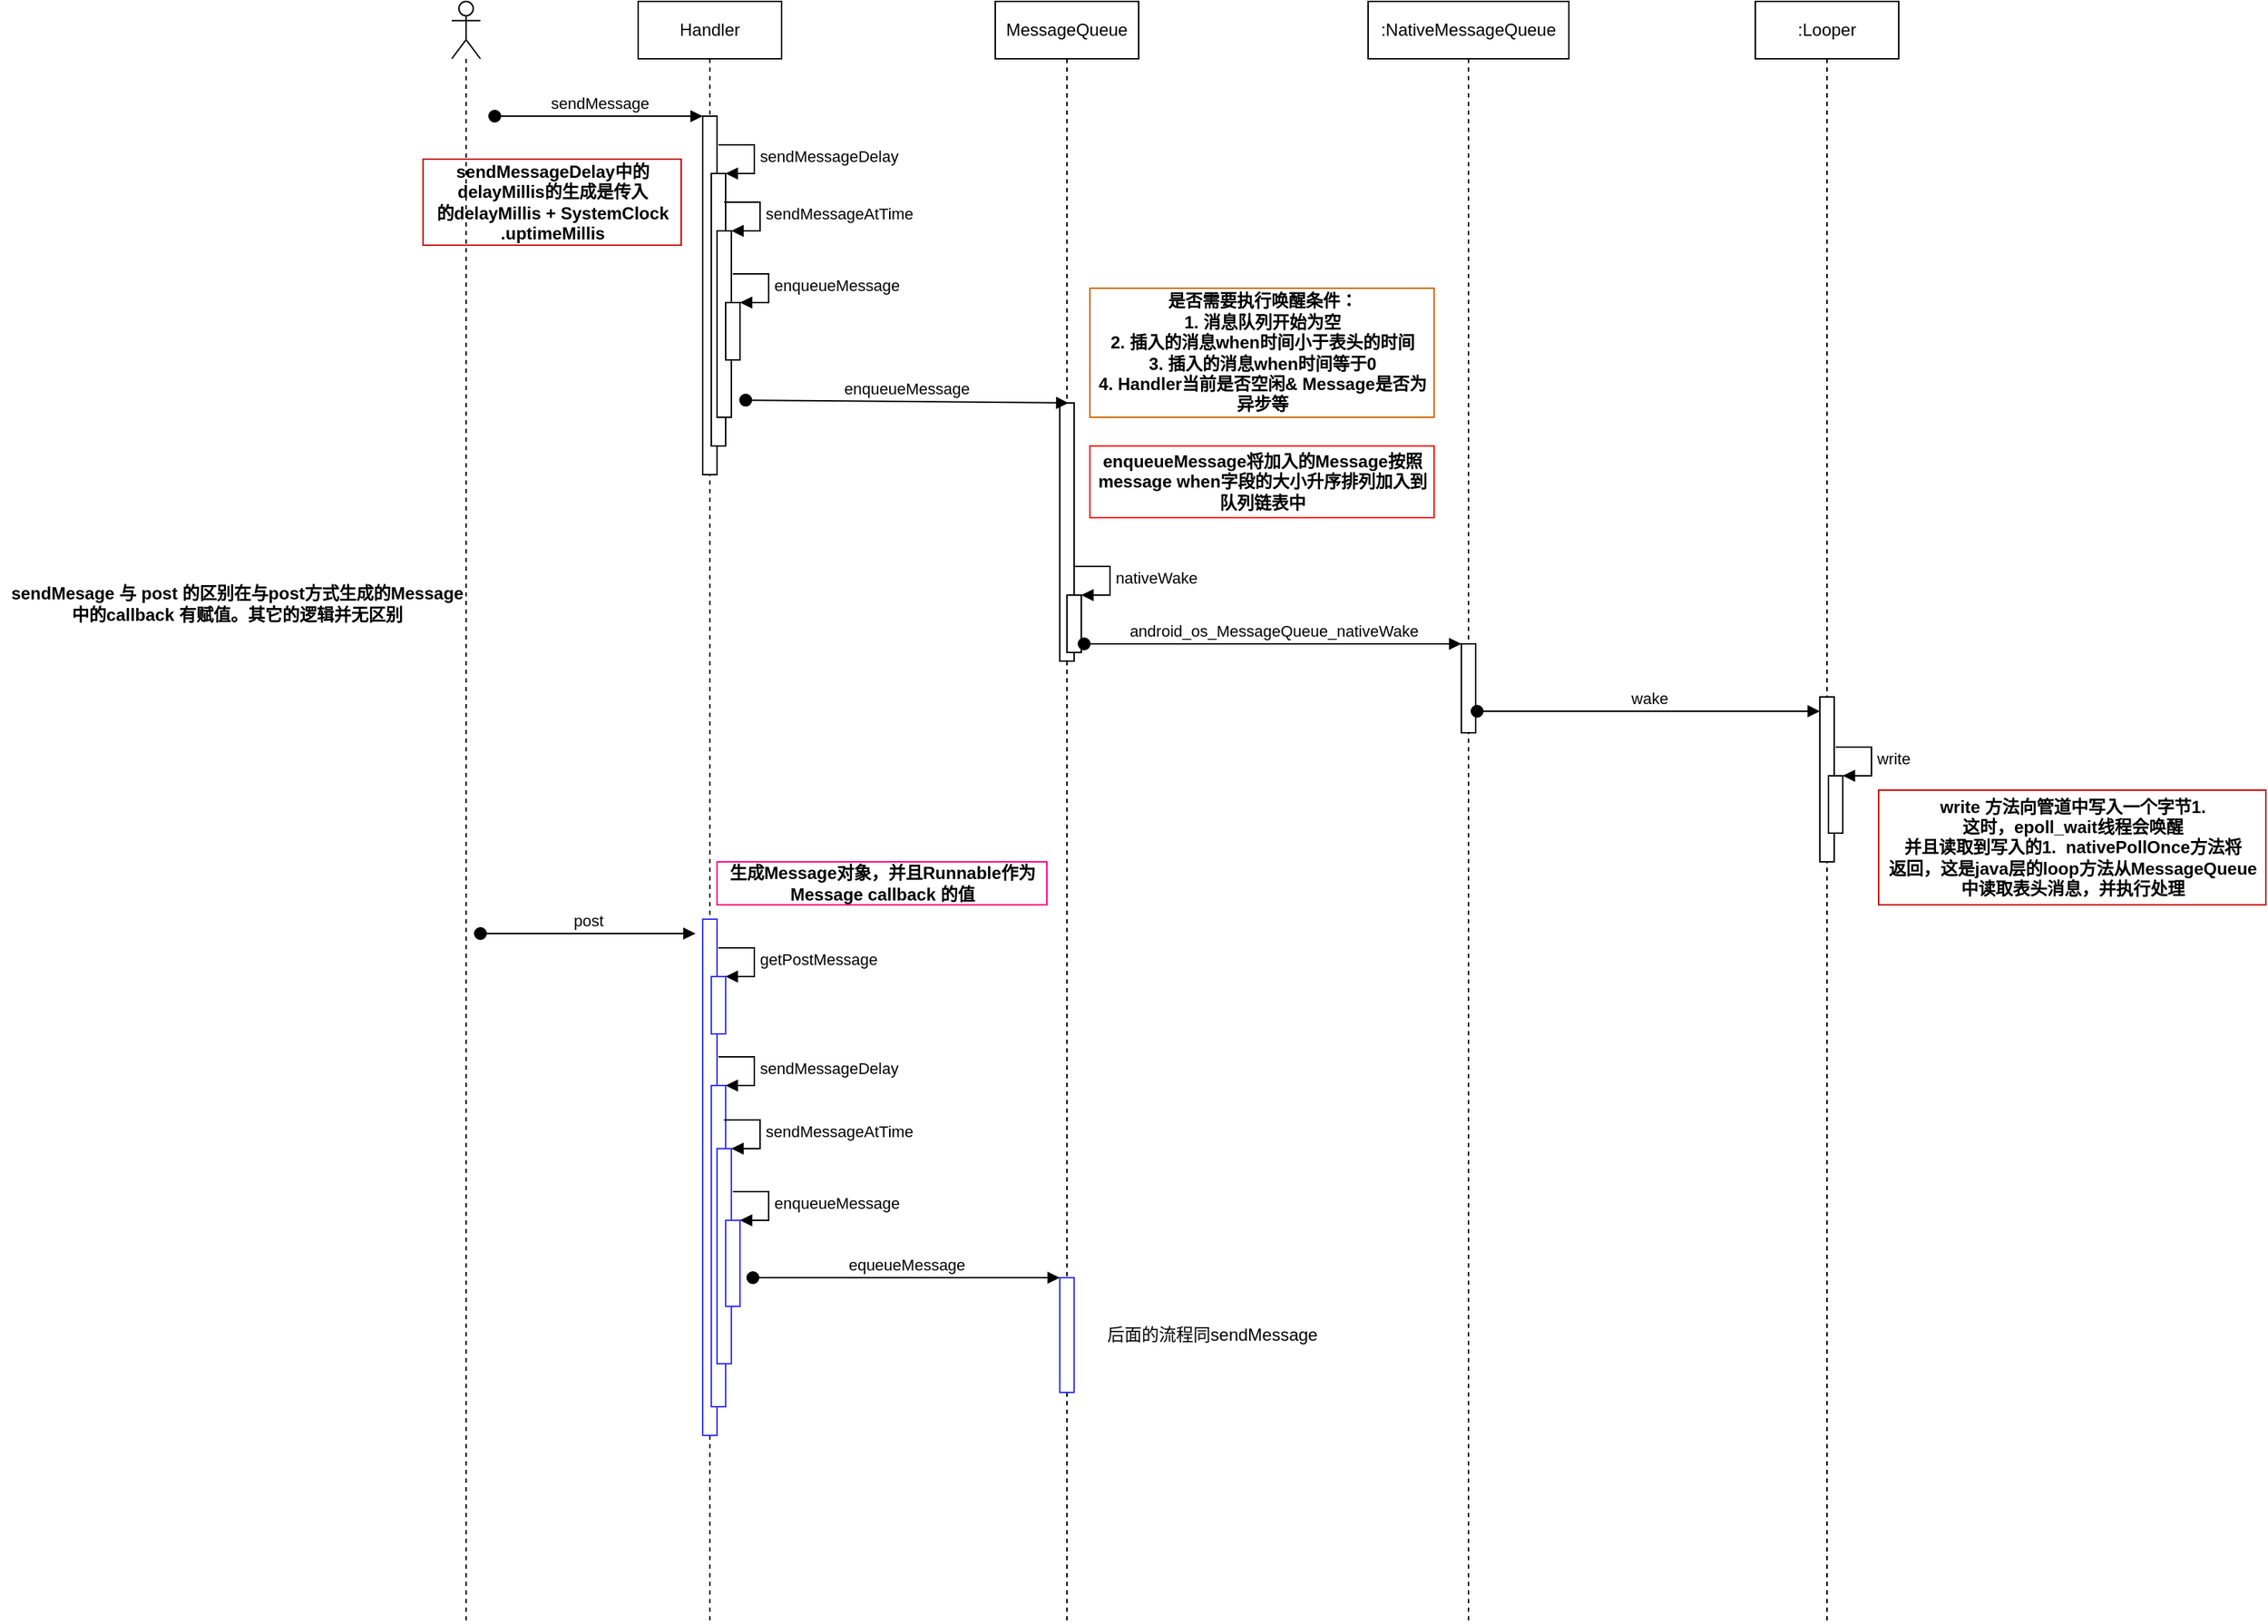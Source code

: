 <mxfile version="13.6.2" type="device"><diagram name="Page-1" id="e7e014a7-5840-1c2e-5031-d8a46d1fe8dd"><mxGraphModel dx="2271" dy="840" grid="1" gridSize="10" guides="1" tooltips="1" connect="1" arrows="1" fold="1" page="1" pageScale="1" pageWidth="1169" pageHeight="826" background="#ffffff" math="0" shadow="0"><root><mxCell id="0"/><mxCell id="1" parent="0"/><mxCell id="px6GltOsSlA-dRMLUN-m-41" value="Handler" style="shape=umlLifeline;perimeter=lifelinePerimeter;whiteSpace=wrap;html=1;container=1;collapsible=0;recursiveResize=0;outlineConnect=0;" vertex="1" parent="1"><mxGeometry x="290" y="30" width="100" height="1130" as="geometry"/></mxCell><mxCell id="px6GltOsSlA-dRMLUN-m-49" value="" style="html=1;points=[];perimeter=orthogonalPerimeter;" vertex="1" parent="px6GltOsSlA-dRMLUN-m-41"><mxGeometry x="45" y="80" width="10" height="250" as="geometry"/></mxCell><mxCell id="px6GltOsSlA-dRMLUN-m-50" value="sendMessage" style="html=1;verticalAlign=bottom;startArrow=oval;endArrow=block;startSize=8;" edge="1" target="px6GltOsSlA-dRMLUN-m-49" parent="px6GltOsSlA-dRMLUN-m-41"><mxGeometry relative="1" as="geometry"><mxPoint x="-100" y="80" as="sourcePoint"/></mxGeometry></mxCell><mxCell id="px6GltOsSlA-dRMLUN-m-51" value="" style="html=1;points=[];perimeter=orthogonalPerimeter;" vertex="1" parent="px6GltOsSlA-dRMLUN-m-41"><mxGeometry x="51" y="120" width="10" height="190" as="geometry"/></mxCell><mxCell id="px6GltOsSlA-dRMLUN-m-52" value="sendMessageDelay" style="edgeStyle=orthogonalEdgeStyle;html=1;align=left;spacingLeft=2;endArrow=block;rounded=0;entryX=1;entryY=0;" edge="1" target="px6GltOsSlA-dRMLUN-m-51" parent="px6GltOsSlA-dRMLUN-m-41"><mxGeometry relative="1" as="geometry"><mxPoint x="56" y="100" as="sourcePoint"/><Array as="points"><mxPoint x="81" y="100"/></Array></mxGeometry></mxCell><mxCell id="px6GltOsSlA-dRMLUN-m-53" value="" style="html=1;points=[];perimeter=orthogonalPerimeter;" vertex="1" parent="px6GltOsSlA-dRMLUN-m-41"><mxGeometry x="55" y="160" width="10" height="130" as="geometry"/></mxCell><mxCell id="px6GltOsSlA-dRMLUN-m-54" value="sendMessageAtTime" style="edgeStyle=orthogonalEdgeStyle;html=1;align=left;spacingLeft=2;endArrow=block;rounded=0;entryX=1;entryY=0;" edge="1" target="px6GltOsSlA-dRMLUN-m-53" parent="px6GltOsSlA-dRMLUN-m-41"><mxGeometry relative="1" as="geometry"><mxPoint x="60" y="140" as="sourcePoint"/><Array as="points"><mxPoint x="85" y="140"/></Array></mxGeometry></mxCell><mxCell id="px6GltOsSlA-dRMLUN-m-57" value="" style="html=1;points=[];perimeter=orthogonalPerimeter;" vertex="1" parent="px6GltOsSlA-dRMLUN-m-41"><mxGeometry x="61" y="210" width="10" height="40" as="geometry"/></mxCell><mxCell id="px6GltOsSlA-dRMLUN-m-58" value="enqueueMessage" style="edgeStyle=orthogonalEdgeStyle;html=1;align=left;spacingLeft=2;endArrow=block;rounded=0;entryX=1;entryY=0;" edge="1" target="px6GltOsSlA-dRMLUN-m-57" parent="px6GltOsSlA-dRMLUN-m-41"><mxGeometry relative="1" as="geometry"><mxPoint x="66" y="190" as="sourcePoint"/><Array as="points"><mxPoint x="91" y="190"/></Array></mxGeometry></mxCell><mxCell id="px6GltOsSlA-dRMLUN-m-73" value="" style="html=1;points=[];perimeter=orthogonalPerimeter;strokeColor=#3333FF;" vertex="1" parent="px6GltOsSlA-dRMLUN-m-41"><mxGeometry x="45" y="640" width="10" height="360" as="geometry"/></mxCell><mxCell id="px6GltOsSlA-dRMLUN-m-75" value="" style="html=1;points=[];perimeter=orthogonalPerimeter;strokeColor=#3333FF;" vertex="1" parent="px6GltOsSlA-dRMLUN-m-41"><mxGeometry x="51" y="680" width="10" height="40" as="geometry"/></mxCell><mxCell id="px6GltOsSlA-dRMLUN-m-76" value="getPostMessage" style="edgeStyle=orthogonalEdgeStyle;html=1;align=left;spacingLeft=2;endArrow=block;rounded=0;entryX=1;entryY=0;" edge="1" target="px6GltOsSlA-dRMLUN-m-75" parent="px6GltOsSlA-dRMLUN-m-41"><mxGeometry relative="1" as="geometry"><mxPoint x="56" y="660" as="sourcePoint"/><Array as="points"><mxPoint x="81" y="660"/></Array></mxGeometry></mxCell><mxCell id="px6GltOsSlA-dRMLUN-m-77" value="" style="html=1;points=[];perimeter=orthogonalPerimeter;strokeColor=#3333FF;" vertex="1" parent="px6GltOsSlA-dRMLUN-m-41"><mxGeometry x="51" y="756" width="10" height="224" as="geometry"/></mxCell><mxCell id="px6GltOsSlA-dRMLUN-m-78" value="sendMessageDelay" style="edgeStyle=orthogonalEdgeStyle;html=1;align=left;spacingLeft=2;endArrow=block;rounded=0;entryX=1;entryY=0;" edge="1" target="px6GltOsSlA-dRMLUN-m-77" parent="px6GltOsSlA-dRMLUN-m-41"><mxGeometry relative="1" as="geometry"><mxPoint x="56" y="736" as="sourcePoint"/><Array as="points"><mxPoint x="81" y="736"/></Array></mxGeometry></mxCell><mxCell id="px6GltOsSlA-dRMLUN-m-79" value="" style="html=1;points=[];perimeter=orthogonalPerimeter;strokeColor=#3333FF;" vertex="1" parent="px6GltOsSlA-dRMLUN-m-41"><mxGeometry x="55" y="800" width="10" height="150" as="geometry"/></mxCell><mxCell id="px6GltOsSlA-dRMLUN-m-80" value="sendMessageAtTime" style="edgeStyle=orthogonalEdgeStyle;html=1;align=left;spacingLeft=2;endArrow=block;rounded=0;entryX=1;entryY=0;" edge="1" target="px6GltOsSlA-dRMLUN-m-79" parent="px6GltOsSlA-dRMLUN-m-41"><mxGeometry relative="1" as="geometry"><mxPoint x="60" y="780" as="sourcePoint"/><Array as="points"><mxPoint x="85" y="780"/></Array></mxGeometry></mxCell><mxCell id="px6GltOsSlA-dRMLUN-m-81" value="" style="html=1;points=[];perimeter=orthogonalPerimeter;strokeColor=#3333FF;" vertex="1" parent="px6GltOsSlA-dRMLUN-m-41"><mxGeometry x="61" y="850" width="10" height="60" as="geometry"/></mxCell><mxCell id="px6GltOsSlA-dRMLUN-m-82" value="enqueueMessage" style="edgeStyle=orthogonalEdgeStyle;html=1;align=left;spacingLeft=2;endArrow=block;rounded=0;entryX=1;entryY=0;" edge="1" target="px6GltOsSlA-dRMLUN-m-81" parent="px6GltOsSlA-dRMLUN-m-41"><mxGeometry relative="1" as="geometry"><mxPoint x="66" y="830" as="sourcePoint"/><Array as="points"><mxPoint x="91" y="830"/></Array></mxGeometry></mxCell><mxCell id="px6GltOsSlA-dRMLUN-m-42" value="MessageQueue" style="shape=umlLifeline;perimeter=lifelinePerimeter;whiteSpace=wrap;html=1;container=1;collapsible=0;recursiveResize=0;outlineConnect=0;" vertex="1" parent="1"><mxGeometry x="539" y="30" width="100" height="1130" as="geometry"/></mxCell><mxCell id="px6GltOsSlA-dRMLUN-m-59" value="" style="html=1;points=[];perimeter=orthogonalPerimeter;" vertex="1" parent="px6GltOsSlA-dRMLUN-m-42"><mxGeometry x="45" y="280" width="10" height="180" as="geometry"/></mxCell><mxCell id="px6GltOsSlA-dRMLUN-m-63" value="" style="html=1;points=[];perimeter=orthogonalPerimeter;" vertex="1" parent="px6GltOsSlA-dRMLUN-m-42"><mxGeometry x="50" y="414" width="10" height="40" as="geometry"/></mxCell><mxCell id="px6GltOsSlA-dRMLUN-m-64" value="nativeWake" style="edgeStyle=orthogonalEdgeStyle;html=1;align=left;spacingLeft=2;endArrow=block;rounded=0;entryX=1;entryY=0;" edge="1" target="px6GltOsSlA-dRMLUN-m-63" parent="px6GltOsSlA-dRMLUN-m-42"><mxGeometry relative="1" as="geometry"><mxPoint x="55" y="394" as="sourcePoint"/><Array as="points"><mxPoint x="80" y="394"/></Array></mxGeometry></mxCell><mxCell id="px6GltOsSlA-dRMLUN-m-83" value="" style="html=1;points=[];perimeter=orthogonalPerimeter;strokeColor=#3333FF;" vertex="1" parent="px6GltOsSlA-dRMLUN-m-42"><mxGeometry x="45" y="890" width="10" height="80" as="geometry"/></mxCell><mxCell id="px6GltOsSlA-dRMLUN-m-43" value=":NativeMessageQueue" style="shape=umlLifeline;perimeter=lifelinePerimeter;whiteSpace=wrap;html=1;container=1;collapsible=0;recursiveResize=0;outlineConnect=0;" vertex="1" parent="1"><mxGeometry x="799" y="30" width="140" height="1130" as="geometry"/></mxCell><mxCell id="px6GltOsSlA-dRMLUN-m-61" value="" style="html=1;points=[];perimeter=orthogonalPerimeter;" vertex="1" parent="px6GltOsSlA-dRMLUN-m-43"><mxGeometry x="65" y="448" width="10" height="62" as="geometry"/></mxCell><mxCell id="px6GltOsSlA-dRMLUN-m-44" value=":Looper" style="shape=umlLifeline;perimeter=lifelinePerimeter;whiteSpace=wrap;html=1;container=1;collapsible=0;recursiveResize=0;outlineConnect=0;" vertex="1" parent="1"><mxGeometry x="1069" y="30" width="100" height="1130" as="geometry"/></mxCell><mxCell id="px6GltOsSlA-dRMLUN-m-65" value="" style="html=1;points=[];perimeter=orthogonalPerimeter;" vertex="1" parent="px6GltOsSlA-dRMLUN-m-44"><mxGeometry x="45" y="485" width="10" height="115" as="geometry"/></mxCell><mxCell id="px6GltOsSlA-dRMLUN-m-67" value="" style="html=1;points=[];perimeter=orthogonalPerimeter;" vertex="1" parent="px6GltOsSlA-dRMLUN-m-44"><mxGeometry x="51" y="540" width="10" height="40" as="geometry"/></mxCell><mxCell id="px6GltOsSlA-dRMLUN-m-68" value="write" style="edgeStyle=orthogonalEdgeStyle;html=1;align=left;spacingLeft=2;endArrow=block;rounded=0;entryX=1;entryY=0;" edge="1" target="px6GltOsSlA-dRMLUN-m-67" parent="px6GltOsSlA-dRMLUN-m-44"><mxGeometry relative="1" as="geometry"><mxPoint x="56" y="520" as="sourcePoint"/><Array as="points"><mxPoint x="81" y="520"/></Array></mxGeometry></mxCell><mxCell id="px6GltOsSlA-dRMLUN-m-47" value="" style="shape=umlLifeline;participant=umlActor;perimeter=lifelinePerimeter;whiteSpace=wrap;html=1;container=1;collapsible=0;recursiveResize=0;verticalAlign=top;spacingTop=36;outlineConnect=0;" vertex="1" parent="1"><mxGeometry x="160" y="30" width="20" height="1130" as="geometry"/></mxCell><mxCell id="px6GltOsSlA-dRMLUN-m-60" value="enqueueMessage" style="html=1;verticalAlign=bottom;startArrow=oval;endArrow=block;startSize=8;exitX=1.2;exitY=0.908;exitDx=0;exitDy=0;exitPerimeter=0;" edge="1" parent="1"><mxGeometry relative="1" as="geometry"><mxPoint x="365" y="308.04" as="sourcePoint"/><mxPoint x="590" y="310" as="targetPoint"/></mxGeometry></mxCell><mxCell id="px6GltOsSlA-dRMLUN-m-62" value="android_os_MessageQueue_nativeWake" style="html=1;verticalAlign=bottom;startArrow=oval;endArrow=block;startSize=8;exitX=1.2;exitY=0.85;exitDx=0;exitDy=0;exitPerimeter=0;" edge="1" target="px6GltOsSlA-dRMLUN-m-61" parent="1" source="px6GltOsSlA-dRMLUN-m-63"><mxGeometry relative="1" as="geometry"><mxPoint x="600" y="478" as="sourcePoint"/></mxGeometry></mxCell><mxCell id="px6GltOsSlA-dRMLUN-m-66" value="wake" style="html=1;verticalAlign=bottom;startArrow=oval;endArrow=block;startSize=8;exitX=1.1;exitY=0.758;exitDx=0;exitDy=0;exitPerimeter=0;" edge="1" target="px6GltOsSlA-dRMLUN-m-65" parent="1" source="px6GltOsSlA-dRMLUN-m-61"><mxGeometry relative="1" as="geometry"><mxPoint x="1054" y="520" as="sourcePoint"/></mxGeometry></mxCell><mxCell id="px6GltOsSlA-dRMLUN-m-69" value="&lt;b&gt;write 方法向管道中写入一个字节1.&lt;br&gt;这时，epoll_wait线程会唤醒&lt;br&gt;并且读取到写入的1.&amp;nbsp; nativePollOnce方法将&lt;br&gt;返回，这是java层的loop方法从MessageQueue&lt;br&gt;中读取表头消息，并执行处理&lt;/b&gt;" style="text;html=1;align=center;verticalAlign=middle;resizable=0;points=[];autosize=1;strokeColor=#CC0000;" vertex="1" parent="1"><mxGeometry x="1155" y="580" width="270" height="80" as="geometry"/></mxCell><mxCell id="px6GltOsSlA-dRMLUN-m-70" value="&lt;b&gt;是否需要执行唤醒条件：&lt;br&gt;1. 消息队列开始为空&lt;br&gt;2. 插入的消息when时间小于表头的时间&lt;br&gt;3. 插入的消息when时间等于0&lt;br&gt;4. Handler当前是否空闲&amp;amp; Message是否为&lt;br&gt;异步等&lt;br&gt;&lt;/b&gt;" style="text;html=1;align=center;verticalAlign=middle;resizable=0;points=[];autosize=1;strokeColor=#CC6600;" vertex="1" parent="1"><mxGeometry x="605" y="230" width="240" height="90" as="geometry"/></mxCell><mxCell id="px6GltOsSlA-dRMLUN-m-71" value="&lt;b&gt;sendMessageDelay中的&lt;br&gt;delayMillis的生成是传入&lt;br&gt;的delayMillis + SystemClock&lt;br&gt;.uptimeMillis&lt;/b&gt;" style="text;html=1;align=center;verticalAlign=middle;resizable=0;points=[];autosize=1;strokeColor=#CC0000;" vertex="1" parent="1"><mxGeometry x="140" y="140" width="180" height="60" as="geometry"/></mxCell><mxCell id="px6GltOsSlA-dRMLUN-m-72" value="&lt;b&gt;enqueueMessage将加入的Message按照&lt;br&gt;message when字段的大小升序排列加入到&lt;br&gt;队列链表中&lt;/b&gt;" style="text;html=1;align=center;verticalAlign=middle;resizable=0;points=[];autosize=1;strokeColor=#FF0000;" vertex="1" parent="1"><mxGeometry x="605" y="340" width="240" height="50" as="geometry"/></mxCell><mxCell id="px6GltOsSlA-dRMLUN-m-74" value="post" style="html=1;verticalAlign=bottom;startArrow=oval;startFill=1;endArrow=block;startSize=8;" edge="1" parent="1"><mxGeometry width="60" relative="1" as="geometry"><mxPoint x="180" y="680" as="sourcePoint"/><mxPoint x="330" y="680" as="targetPoint"/></mxGeometry></mxCell><mxCell id="px6GltOsSlA-dRMLUN-m-84" value="equeueMessage" style="html=1;verticalAlign=bottom;startArrow=oval;endArrow=block;startSize=8;" edge="1" target="px6GltOsSlA-dRMLUN-m-83" parent="1"><mxGeometry relative="1" as="geometry"><mxPoint x="370" y="920" as="sourcePoint"/></mxGeometry></mxCell><mxCell id="px6GltOsSlA-dRMLUN-m-85" value="后面的流程同sendMessage" style="text;html=1;align=center;verticalAlign=middle;resizable=0;points=[];autosize=1;" vertex="1" parent="1"><mxGeometry x="610" y="950" width="160" height="20" as="geometry"/></mxCell><mxCell id="px6GltOsSlA-dRMLUN-m-86" value="&lt;b&gt;生成Message对象，并且Runnable作为&lt;br&gt;Message callback 的值&lt;/b&gt;" style="text;html=1;align=center;verticalAlign=middle;resizable=0;points=[];autosize=1;strokeColor=#FF0080;" vertex="1" parent="1"><mxGeometry x="345" y="630" width="230" height="30" as="geometry"/></mxCell><mxCell id="px6GltOsSlA-dRMLUN-m-87" value="&lt;b&gt;sendMesage 与 post 的区别在与post方式生成的Message&lt;br&gt;中的callback 有赋值。其它的逻辑并无区别&lt;/b&gt;" style="text;html=1;align=center;verticalAlign=middle;resizable=0;points=[];autosize=1;" vertex="1" parent="1"><mxGeometry x="-155" y="435" width="330" height="30" as="geometry"/></mxCell></root></mxGraphModel></diagram></mxfile>